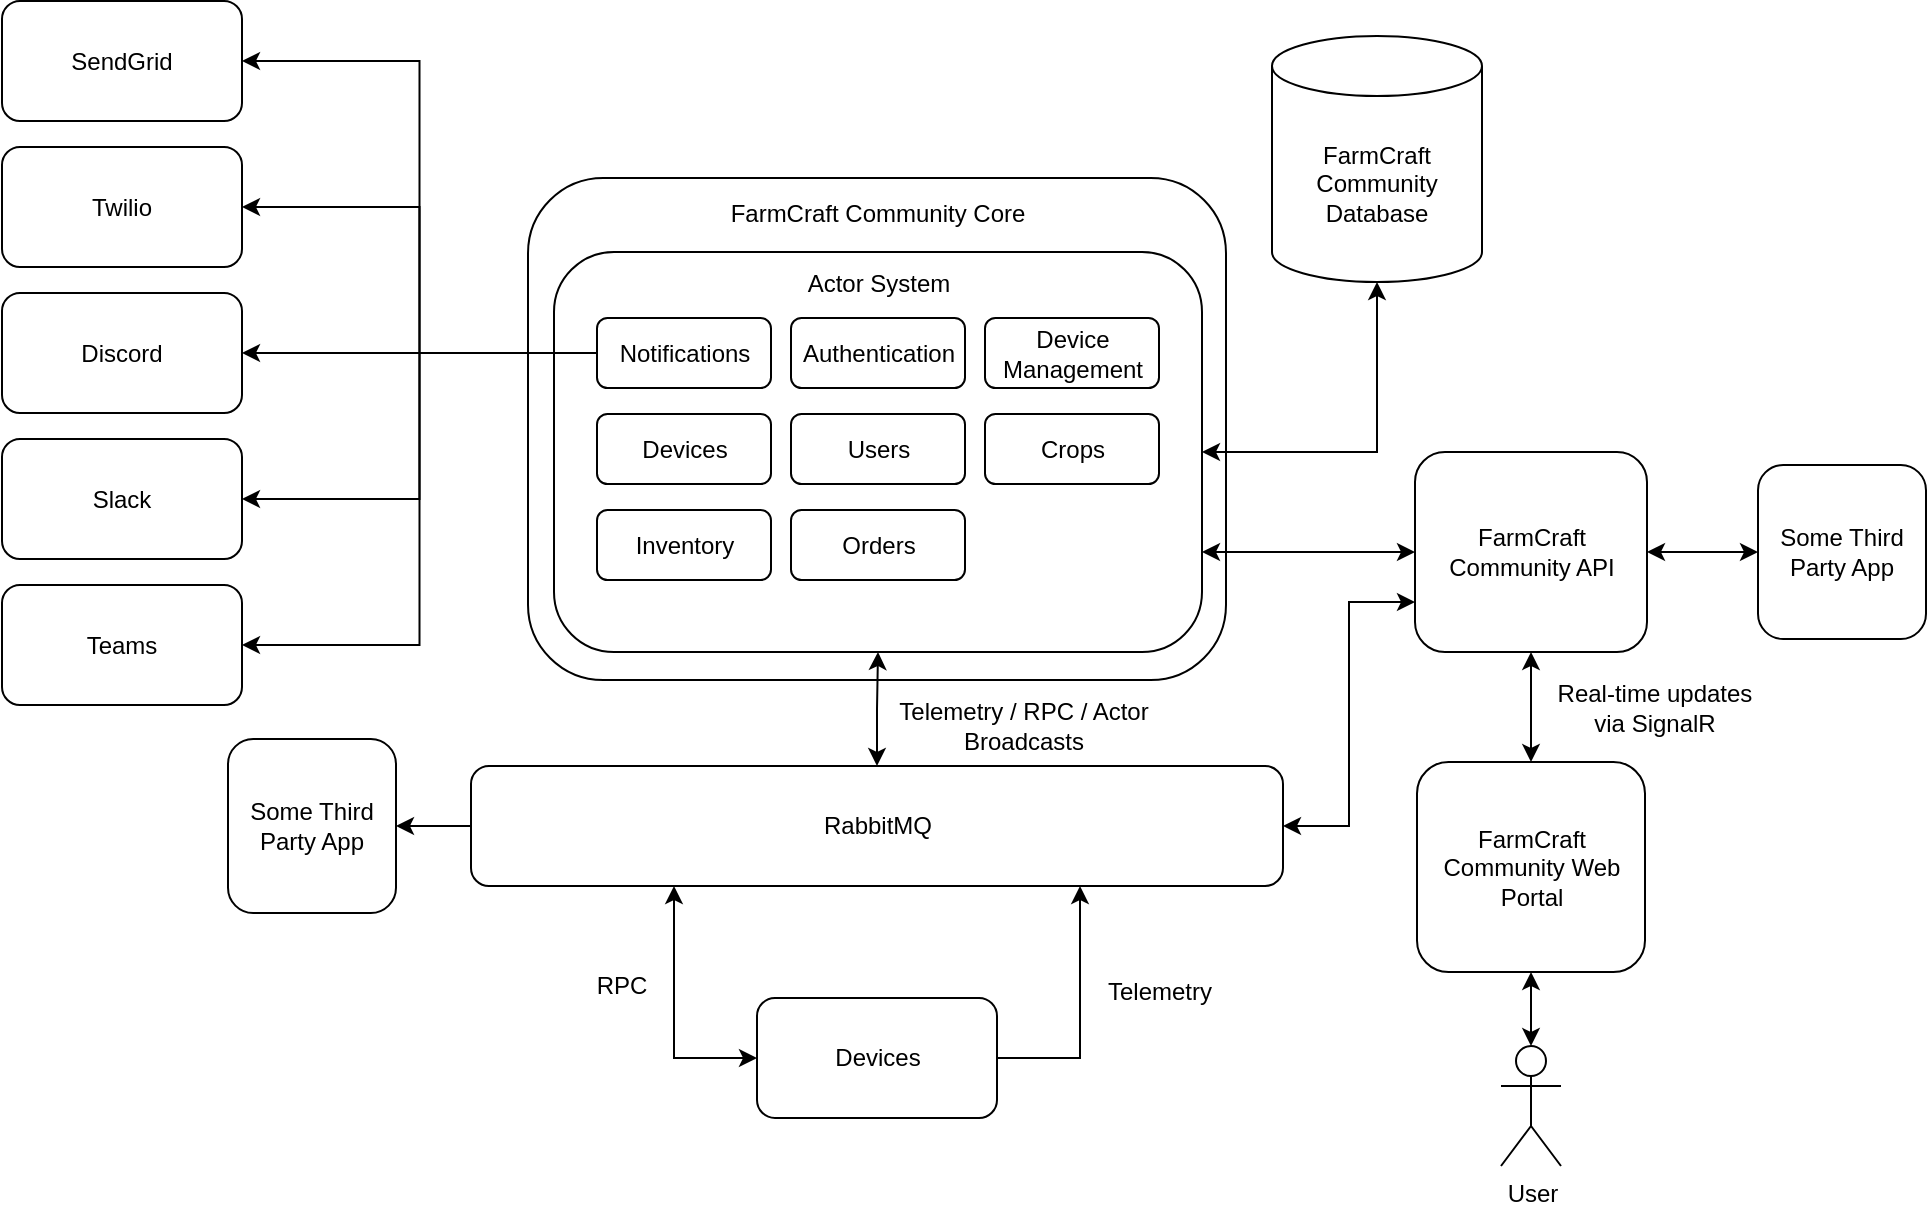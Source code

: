 <mxfile version="14.6.13" type="device"><diagram id="1W4tFA0vNNwv3R_co1WI" name="Page-1"><mxGraphModel dx="1422" dy="832" grid="0" gridSize="10" guides="1" tooltips="1" connect="1" arrows="1" fold="1" page="1" pageScale="1" pageWidth="1100" pageHeight="850" math="0" shadow="0"><root><mxCell id="0"/><mxCell id="1" parent="0"/><mxCell id="f56ifE8_PekQqT19VP2c-39" style="edgeStyle=orthogonalEdgeStyle;rounded=0;orthogonalLoop=1;jettySize=auto;html=1;exitX=1;exitY=0.5;exitDx=0;exitDy=0;entryX=0;entryY=0.75;entryDx=0;entryDy=0;startArrow=classic;startFill=1;" edge="1" parent="1" source="f56ifE8_PekQqT19VP2c-1" target="f56ifE8_PekQqT19VP2c-21"><mxGeometry relative="1" as="geometry"/></mxCell><mxCell id="f56ifE8_PekQqT19VP2c-51" style="edgeStyle=orthogonalEdgeStyle;rounded=0;orthogonalLoop=1;jettySize=auto;html=1;exitX=0;exitY=0.5;exitDx=0;exitDy=0;startArrow=none;startFill=0;" edge="1" parent="1" source="f56ifE8_PekQqT19VP2c-1" target="f56ifE8_PekQqT19VP2c-50"><mxGeometry relative="1" as="geometry"/></mxCell><mxCell id="f56ifE8_PekQqT19VP2c-1" value="RabbitMQ" style="rounded=1;whiteSpace=wrap;html=1;" vertex="1" parent="1"><mxGeometry x="339.5" y="442" width="406" height="60" as="geometry"/></mxCell><mxCell id="f56ifE8_PekQqT19VP2c-2" value="" style="rounded=1;whiteSpace=wrap;html=1;" vertex="1" parent="1"><mxGeometry x="368" y="148" width="349" height="251" as="geometry"/></mxCell><mxCell id="f56ifE8_PekQqT19VP2c-23" style="edgeStyle=orthogonalEdgeStyle;rounded=0;orthogonalLoop=1;jettySize=auto;html=1;exitX=1;exitY=0.5;exitDx=0;exitDy=0;entryX=0.5;entryY=1;entryDx=0;entryDy=0;entryPerimeter=0;startArrow=classic;startFill=1;" edge="1" parent="1" source="f56ifE8_PekQqT19VP2c-4" target="f56ifE8_PekQqT19VP2c-22"><mxGeometry relative="1" as="geometry"/></mxCell><mxCell id="f56ifE8_PekQqT19VP2c-4" value="" style="rounded=1;whiteSpace=wrap;html=1;" vertex="1" parent="1"><mxGeometry x="381" y="185" width="324" height="200" as="geometry"/></mxCell><mxCell id="f56ifE8_PekQqT19VP2c-5" value="FarmCraft Community Core" style="text;html=1;strokeColor=none;fillColor=none;align=center;verticalAlign=middle;whiteSpace=wrap;rounded=0;" vertex="1" parent="1"><mxGeometry x="450.75" y="156" width="183.5" height="20" as="geometry"/></mxCell><mxCell id="f56ifE8_PekQqT19VP2c-6" value="Actor System" style="text;html=1;strokeColor=none;fillColor=none;align=center;verticalAlign=middle;whiteSpace=wrap;rounded=0;" vertex="1" parent="1"><mxGeometry x="492.5" y="191" width="101" height="20" as="geometry"/></mxCell><mxCell id="f56ifE8_PekQqT19VP2c-34" style="edgeStyle=orthogonalEdgeStyle;rounded=0;orthogonalLoop=1;jettySize=auto;html=1;exitX=0;exitY=0.5;exitDx=0;exitDy=0;entryX=1;entryY=0.5;entryDx=0;entryDy=0;startArrow=none;startFill=0;" edge="1" parent="1" source="f56ifE8_PekQqT19VP2c-7" target="f56ifE8_PekQqT19VP2c-29"><mxGeometry relative="1" as="geometry"/></mxCell><mxCell id="f56ifE8_PekQqT19VP2c-35" style="edgeStyle=orthogonalEdgeStyle;rounded=0;orthogonalLoop=1;jettySize=auto;html=1;exitX=0;exitY=0.5;exitDx=0;exitDy=0;entryX=1;entryY=0.5;entryDx=0;entryDy=0;startArrow=none;startFill=0;" edge="1" parent="1" source="f56ifE8_PekQqT19VP2c-7" target="f56ifE8_PekQqT19VP2c-30"><mxGeometry relative="1" as="geometry"/></mxCell><mxCell id="f56ifE8_PekQqT19VP2c-36" style="edgeStyle=orthogonalEdgeStyle;rounded=0;orthogonalLoop=1;jettySize=auto;html=1;exitX=0;exitY=0.5;exitDx=0;exitDy=0;entryX=1;entryY=0.5;entryDx=0;entryDy=0;startArrow=none;startFill=0;" edge="1" parent="1" source="f56ifE8_PekQqT19VP2c-7" target="f56ifE8_PekQqT19VP2c-31"><mxGeometry relative="1" as="geometry"/></mxCell><mxCell id="f56ifE8_PekQqT19VP2c-37" style="edgeStyle=orthogonalEdgeStyle;rounded=0;orthogonalLoop=1;jettySize=auto;html=1;exitX=0;exitY=0.5;exitDx=0;exitDy=0;entryX=1;entryY=0.5;entryDx=0;entryDy=0;startArrow=none;startFill=0;" edge="1" parent="1" source="f56ifE8_PekQqT19VP2c-7" target="f56ifE8_PekQqT19VP2c-32"><mxGeometry relative="1" as="geometry"/></mxCell><mxCell id="f56ifE8_PekQqT19VP2c-38" style="edgeStyle=orthogonalEdgeStyle;rounded=0;orthogonalLoop=1;jettySize=auto;html=1;exitX=0;exitY=0.5;exitDx=0;exitDy=0;entryX=1;entryY=0.5;entryDx=0;entryDy=0;startArrow=none;startFill=0;" edge="1" parent="1" source="f56ifE8_PekQqT19VP2c-7" target="f56ifE8_PekQqT19VP2c-33"><mxGeometry relative="1" as="geometry"/></mxCell><mxCell id="f56ifE8_PekQqT19VP2c-7" value="Notifications" style="rounded=1;whiteSpace=wrap;html=1;" vertex="1" parent="1"><mxGeometry x="402.5" y="218" width="87" height="35" as="geometry"/></mxCell><mxCell id="f56ifE8_PekQqT19VP2c-8" value="Authentication" style="rounded=1;whiteSpace=wrap;html=1;" vertex="1" parent="1"><mxGeometry x="499.5" y="218" width="87" height="35" as="geometry"/></mxCell><mxCell id="f56ifE8_PekQqT19VP2c-9" value="Device Management" style="rounded=1;whiteSpace=wrap;html=1;" vertex="1" parent="1"><mxGeometry x="596.5" y="218" width="87" height="35" as="geometry"/></mxCell><mxCell id="f56ifE8_PekQqT19VP2c-10" value="Devices" style="rounded=1;whiteSpace=wrap;html=1;" vertex="1" parent="1"><mxGeometry x="402.5" y="266" width="87" height="35" as="geometry"/></mxCell><mxCell id="f56ifE8_PekQqT19VP2c-11" value="Users" style="rounded=1;whiteSpace=wrap;html=1;" vertex="1" parent="1"><mxGeometry x="499.5" y="266" width="87" height="35" as="geometry"/></mxCell><mxCell id="f56ifE8_PekQqT19VP2c-12" value="Crops" style="rounded=1;whiteSpace=wrap;html=1;" vertex="1" parent="1"><mxGeometry x="596.5" y="266" width="87" height="35" as="geometry"/></mxCell><mxCell id="f56ifE8_PekQqT19VP2c-13" value="Inventory" style="rounded=1;whiteSpace=wrap;html=1;" vertex="1" parent="1"><mxGeometry x="402.5" y="314" width="87" height="35" as="geometry"/></mxCell><mxCell id="f56ifE8_PekQqT19VP2c-14" value="Orders" style="rounded=1;whiteSpace=wrap;html=1;" vertex="1" parent="1"><mxGeometry x="499.5" y="314" width="87" height="35" as="geometry"/></mxCell><mxCell id="f56ifE8_PekQqT19VP2c-47" style="edgeStyle=orthogonalEdgeStyle;rounded=0;orthogonalLoop=1;jettySize=auto;html=1;exitX=0;exitY=0.5;exitDx=0;exitDy=0;entryX=0.25;entryY=1;entryDx=0;entryDy=0;startArrow=classic;startFill=1;" edge="1" parent="1" source="f56ifE8_PekQqT19VP2c-18" target="f56ifE8_PekQqT19VP2c-1"><mxGeometry relative="1" as="geometry"/></mxCell><mxCell id="f56ifE8_PekQqT19VP2c-48" style="edgeStyle=orthogonalEdgeStyle;rounded=0;orthogonalLoop=1;jettySize=auto;html=1;exitX=1;exitY=0.5;exitDx=0;exitDy=0;entryX=0.75;entryY=1;entryDx=0;entryDy=0;startArrow=none;startFill=0;" edge="1" parent="1" source="f56ifE8_PekQqT19VP2c-18" target="f56ifE8_PekQqT19VP2c-1"><mxGeometry relative="1" as="geometry"><Array as="points"><mxPoint x="644" y="588"/></Array></mxGeometry></mxCell><mxCell id="f56ifE8_PekQqT19VP2c-18" value="Devices" style="rounded=1;whiteSpace=wrap;html=1;" vertex="1" parent="1"><mxGeometry x="482.5" y="558" width="120" height="60" as="geometry"/></mxCell><mxCell id="f56ifE8_PekQqT19VP2c-20" style="edgeStyle=orthogonalEdgeStyle;rounded=0;orthogonalLoop=1;jettySize=auto;html=1;exitX=0.5;exitY=0;exitDx=0;exitDy=0;entryX=0.5;entryY=1;entryDx=0;entryDy=0;startArrow=classic;startFill=1;" edge="1" parent="1" source="f56ifE8_PekQqT19VP2c-1" target="f56ifE8_PekQqT19VP2c-4"><mxGeometry relative="1" as="geometry"/></mxCell><mxCell id="f56ifE8_PekQqT19VP2c-24" style="edgeStyle=orthogonalEdgeStyle;rounded=0;orthogonalLoop=1;jettySize=auto;html=1;exitX=0;exitY=0.5;exitDx=0;exitDy=0;entryX=1;entryY=0.75;entryDx=0;entryDy=0;startArrow=classic;startFill=1;" edge="1" parent="1" source="f56ifE8_PekQqT19VP2c-21" target="f56ifE8_PekQqT19VP2c-4"><mxGeometry relative="1" as="geometry"/></mxCell><mxCell id="f56ifE8_PekQqT19VP2c-21" value="FarmCraft Community API" style="rounded=1;whiteSpace=wrap;html=1;" vertex="1" parent="1"><mxGeometry x="811.5" y="285" width="116" height="100" as="geometry"/></mxCell><mxCell id="f56ifE8_PekQqT19VP2c-22" value="FarmCraft Community Database" style="shape=cylinder3;whiteSpace=wrap;html=1;boundedLbl=1;backgroundOutline=1;size=15;" vertex="1" parent="1"><mxGeometry x="740" y="77" width="105" height="123" as="geometry"/></mxCell><mxCell id="f56ifE8_PekQqT19VP2c-26" style="edgeStyle=orthogonalEdgeStyle;rounded=0;orthogonalLoop=1;jettySize=auto;html=1;exitX=0.5;exitY=0;exitDx=0;exitDy=0;startArrow=classic;startFill=1;" edge="1" parent="1" source="f56ifE8_PekQqT19VP2c-25" target="f56ifE8_PekQqT19VP2c-21"><mxGeometry relative="1" as="geometry"/></mxCell><mxCell id="f56ifE8_PekQqT19VP2c-25" value="FarmCraft Community Web Portal" style="rounded=1;whiteSpace=wrap;html=1;" vertex="1" parent="1"><mxGeometry x="812.5" y="440" width="114" height="105" as="geometry"/></mxCell><mxCell id="f56ifE8_PekQqT19VP2c-28" style="edgeStyle=orthogonalEdgeStyle;rounded=0;orthogonalLoop=1;jettySize=auto;html=1;exitX=0.5;exitY=0;exitDx=0;exitDy=0;exitPerimeter=0;entryX=0.5;entryY=1;entryDx=0;entryDy=0;startArrow=classic;startFill=1;" edge="1" parent="1" source="f56ifE8_PekQqT19VP2c-27" target="f56ifE8_PekQqT19VP2c-25"><mxGeometry relative="1" as="geometry"/></mxCell><mxCell id="f56ifE8_PekQqT19VP2c-27" value="User" style="shape=umlActor;verticalLabelPosition=bottom;verticalAlign=top;html=1;outlineConnect=0;" vertex="1" parent="1"><mxGeometry x="854.5" y="582" width="30" height="60" as="geometry"/></mxCell><mxCell id="f56ifE8_PekQqT19VP2c-29" value="SendGrid" style="rounded=1;whiteSpace=wrap;html=1;" vertex="1" parent="1"><mxGeometry x="105" y="59.5" width="120" height="60" as="geometry"/></mxCell><mxCell id="f56ifE8_PekQqT19VP2c-30" value="Twilio" style="rounded=1;whiteSpace=wrap;html=1;" vertex="1" parent="1"><mxGeometry x="105" y="132.5" width="120" height="60" as="geometry"/></mxCell><mxCell id="f56ifE8_PekQqT19VP2c-31" value="Discord" style="rounded=1;whiteSpace=wrap;html=1;" vertex="1" parent="1"><mxGeometry x="105" y="205.5" width="120" height="60" as="geometry"/></mxCell><mxCell id="f56ifE8_PekQqT19VP2c-32" value="Slack" style="rounded=1;whiteSpace=wrap;html=1;" vertex="1" parent="1"><mxGeometry x="105" y="278.5" width="120" height="60" as="geometry"/></mxCell><mxCell id="f56ifE8_PekQqT19VP2c-33" value="Teams" style="rounded=1;whiteSpace=wrap;html=1;" vertex="1" parent="1"><mxGeometry x="105" y="351.5" width="120" height="60" as="geometry"/></mxCell><mxCell id="f56ifE8_PekQqT19VP2c-40" value="Real-time updates via SignalR" style="text;html=1;strokeColor=none;fillColor=none;align=center;verticalAlign=middle;whiteSpace=wrap;rounded=0;" vertex="1" parent="1"><mxGeometry x="873" y="389" width="117" height="48" as="geometry"/></mxCell><mxCell id="f56ifE8_PekQqT19VP2c-42" style="edgeStyle=orthogonalEdgeStyle;rounded=0;orthogonalLoop=1;jettySize=auto;html=1;exitX=0;exitY=0.5;exitDx=0;exitDy=0;entryX=1;entryY=0.5;entryDx=0;entryDy=0;startArrow=classic;startFill=1;" edge="1" parent="1" source="f56ifE8_PekQqT19VP2c-41" target="f56ifE8_PekQqT19VP2c-21"><mxGeometry relative="1" as="geometry"/></mxCell><mxCell id="f56ifE8_PekQqT19VP2c-41" value="Some Third Party App" style="rounded=1;whiteSpace=wrap;html=1;" vertex="1" parent="1"><mxGeometry x="983" y="291.5" width="84" height="87" as="geometry"/></mxCell><mxCell id="f56ifE8_PekQqT19VP2c-43" value="Telemetry" style="text;html=1;strokeColor=none;fillColor=none;align=center;verticalAlign=middle;whiteSpace=wrap;rounded=0;" vertex="1" parent="1"><mxGeometry x="649.5" y="545" width="67.5" height="20" as="geometry"/></mxCell><mxCell id="f56ifE8_PekQqT19VP2c-45" value="RPC" style="text;html=1;strokeColor=none;fillColor=none;align=center;verticalAlign=middle;whiteSpace=wrap;rounded=0;" vertex="1" parent="1"><mxGeometry x="395" y="542" width="40" height="20" as="geometry"/></mxCell><mxCell id="f56ifE8_PekQqT19VP2c-49" value="Telemetry / RPC / Actor Broadcasts" style="text;html=1;strokeColor=none;fillColor=none;align=center;verticalAlign=middle;whiteSpace=wrap;rounded=0;" vertex="1" parent="1"><mxGeometry x="543" y="404.5" width="146" height="35.5" as="geometry"/></mxCell><mxCell id="f56ifE8_PekQqT19VP2c-50" value="Some Third Party App" style="rounded=1;whiteSpace=wrap;html=1;" vertex="1" parent="1"><mxGeometry x="218" y="428.5" width="84" height="87" as="geometry"/></mxCell></root></mxGraphModel></diagram></mxfile>
